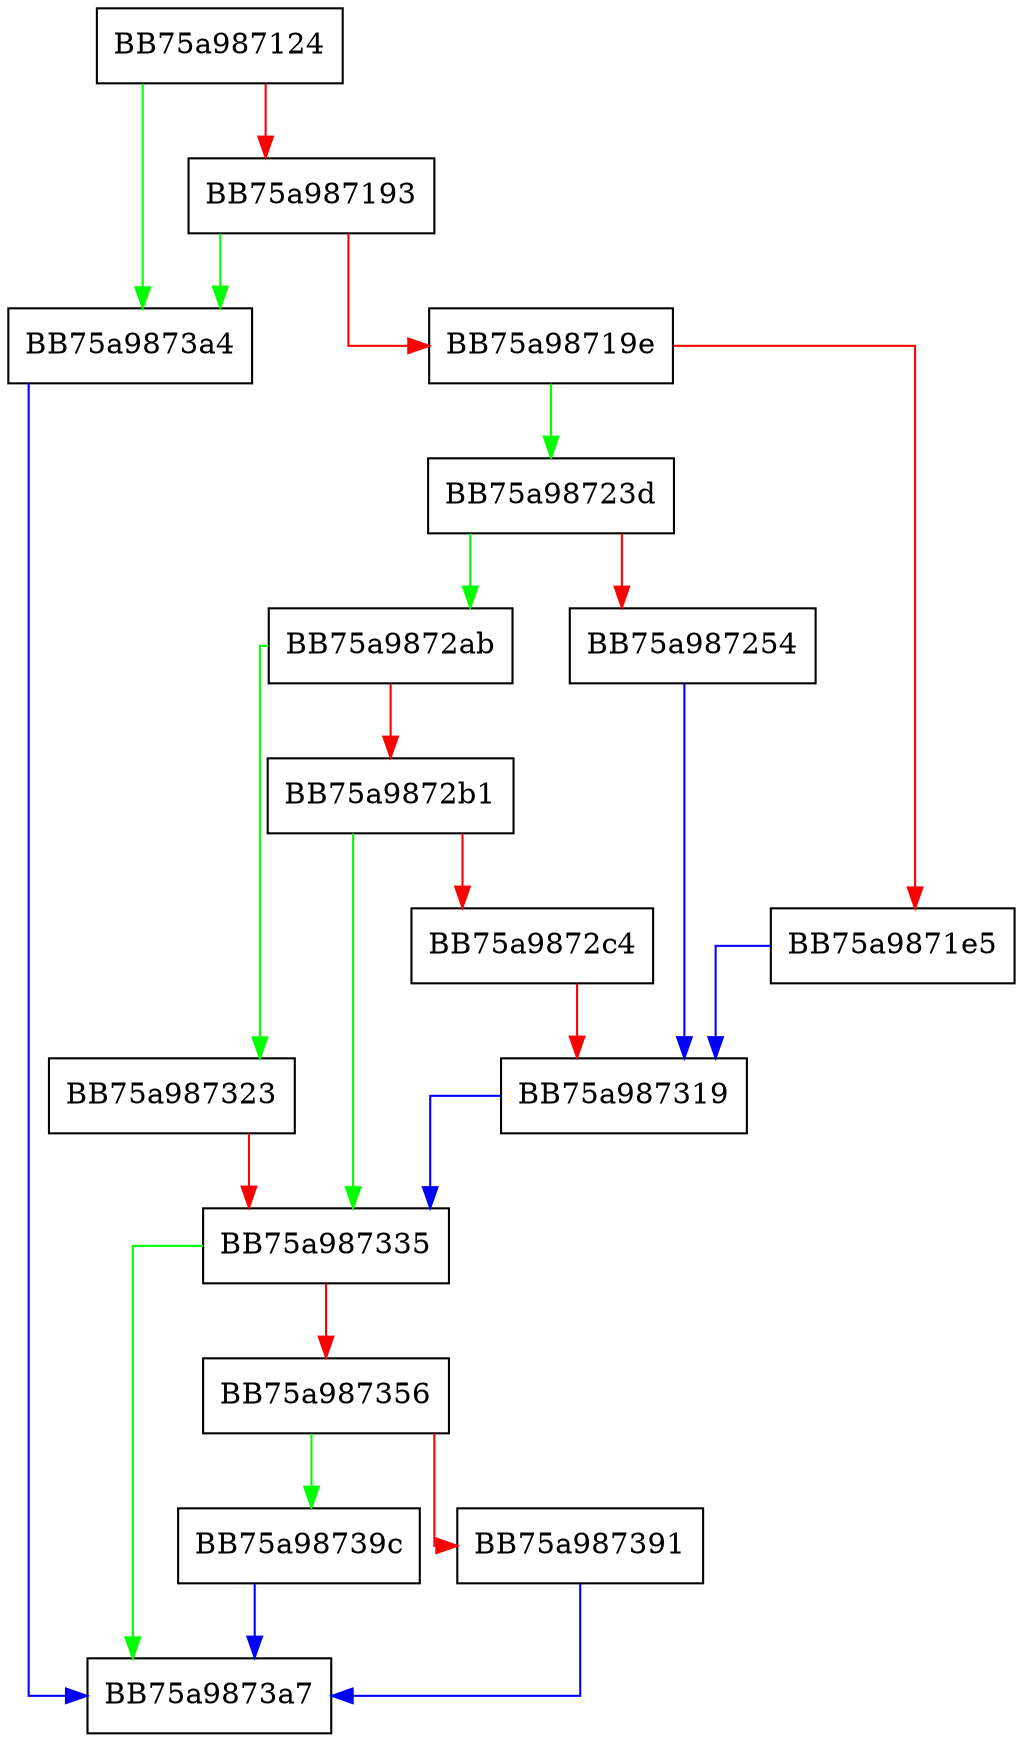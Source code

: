 digraph _start_data_collection {
  node [shape="box"];
  graph [splines=ortho];
  BB75a987124 -> BB75a9873a4 [color="green"];
  BB75a987124 -> BB75a987193 [color="red"];
  BB75a987193 -> BB75a9873a4 [color="green"];
  BB75a987193 -> BB75a98719e [color="red"];
  BB75a98719e -> BB75a98723d [color="green"];
  BB75a98719e -> BB75a9871e5 [color="red"];
  BB75a9871e5 -> BB75a987319 [color="blue"];
  BB75a98723d -> BB75a9872ab [color="green"];
  BB75a98723d -> BB75a987254 [color="red"];
  BB75a987254 -> BB75a987319 [color="blue"];
  BB75a9872ab -> BB75a987323 [color="green"];
  BB75a9872ab -> BB75a9872b1 [color="red"];
  BB75a9872b1 -> BB75a987335 [color="green"];
  BB75a9872b1 -> BB75a9872c4 [color="red"];
  BB75a9872c4 -> BB75a987319 [color="red"];
  BB75a987319 -> BB75a987335 [color="blue"];
  BB75a987323 -> BB75a987335 [color="red"];
  BB75a987335 -> BB75a9873a7 [color="green"];
  BB75a987335 -> BB75a987356 [color="red"];
  BB75a987356 -> BB75a98739c [color="green"];
  BB75a987356 -> BB75a987391 [color="red"];
  BB75a987391 -> BB75a9873a7 [color="blue"];
  BB75a98739c -> BB75a9873a7 [color="blue"];
  BB75a9873a4 -> BB75a9873a7 [color="blue"];
}